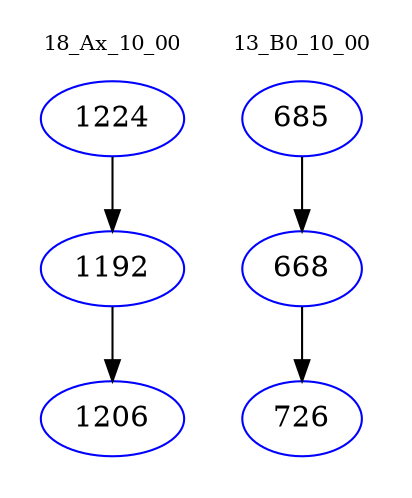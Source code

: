 digraph{
subgraph cluster_0 {
color = white
label = "18_Ax_10_00";
fontsize=10;
T0_1224 [label="1224", color="blue"]
T0_1224 -> T0_1192 [color="black"]
T0_1192 [label="1192", color="blue"]
T0_1192 -> T0_1206 [color="black"]
T0_1206 [label="1206", color="blue"]
}
subgraph cluster_1 {
color = white
label = "13_B0_10_00";
fontsize=10;
T1_685 [label="685", color="blue"]
T1_685 -> T1_668 [color="black"]
T1_668 [label="668", color="blue"]
T1_668 -> T1_726 [color="black"]
T1_726 [label="726", color="blue"]
}
}
